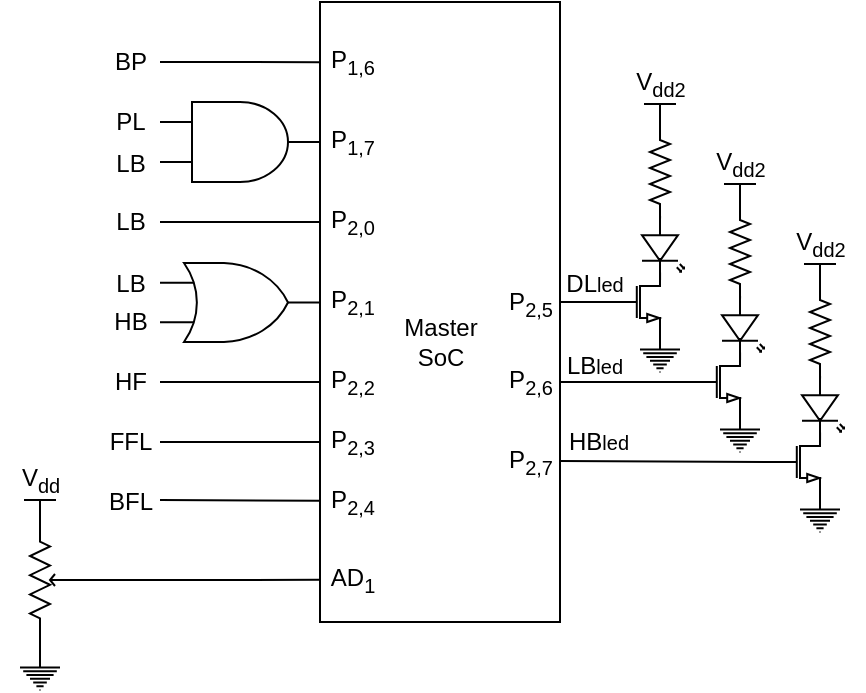 <mxfile version="24.7.8">
  <diagram name="Page-1" id="LLO-eIzP6vQ0NBbhdD1E">
    <mxGraphModel dx="1687" dy="984" grid="1" gridSize="10" guides="1" tooltips="1" connect="1" arrows="1" fold="1" page="1" pageScale="1" pageWidth="850" pageHeight="1100" math="0" shadow="0">
      <root>
        <mxCell id="0" />
        <mxCell id="1" parent="0" />
        <mxCell id="iXc4PCOMzG93QPrR9z8e-1" value="" style="rounded=0;whiteSpace=wrap;html=1;snapToPoint=1;arcSize=12;" parent="1" vertex="1">
          <mxGeometry x="320" y="50" width="120" height="310" as="geometry" />
        </mxCell>
        <mxCell id="iXc4PCOMzG93QPrR9z8e-4" value="PL" style="text;html=1;align=center;verticalAlign=middle;resizable=1;points=[];autosize=1;strokeColor=none;fillColor=none;strokeWidth=1;" parent="1" vertex="1">
          <mxGeometry x="205" y="100" width="40" height="20" as="geometry" />
        </mxCell>
        <mxCell id="iXc4PCOMzG93QPrR9z8e-6" value="P&lt;sub&gt;2,0&lt;/sub&gt;" style="text;html=1;align=center;verticalAlign=middle;resizable=1;points=[];autosize=1;strokeColor=none;fillColor=none;" parent="1" vertex="1">
          <mxGeometry x="311" y="145" width="50" height="30" as="geometry" />
        </mxCell>
        <mxCell id="iXc4PCOMzG93QPrR9z8e-10" value="Master&lt;div&gt;SoC&lt;/div&gt;" style="text;html=1;align=center;verticalAlign=middle;resizable=0;points=[];autosize=1;strokeColor=none;fillColor=none;" parent="1" vertex="1">
          <mxGeometry x="350" y="200" width="60" height="40" as="geometry" />
        </mxCell>
        <mxCell id="iXc4PCOMzG93QPrR9z8e-12" value="" style="verticalLabelPosition=bottom;shadow=0;dashed=0;align=center;html=1;verticalAlign=top;shape=mxgraph.electrical.logic_gates.logic_gate;operation=and;" parent="1" vertex="1">
          <mxGeometry x="240" y="100" width="80" height="40" as="geometry" />
        </mxCell>
        <mxCell id="iXc4PCOMzG93QPrR9z8e-20" value="" style="verticalLabelPosition=bottom;shadow=0;dashed=0;align=center;html=1;verticalAlign=top;shape=mxgraph.electrical.transistors.nmos;pointerEvents=1;strokeWidth=1;" parent="1" vertex="1">
          <mxGeometry x="541" y="258" width="30" height="44" as="geometry" />
        </mxCell>
        <mxCell id="iXc4PCOMzG93QPrR9z8e-21" value="" style="pointerEvents=1;verticalLabelPosition=bottom;shadow=0;dashed=0;align=center;html=1;verticalAlign=top;shape=mxgraph.electrical.signal_sources.protective_earth;strokeWidth=1;" parent="1" vertex="1">
          <mxGeometry x="560" y="300" width="20" height="15" as="geometry" />
        </mxCell>
        <mxCell id="iXc4PCOMzG93QPrR9z8e-22" value="" style="verticalLabelPosition=bottom;shadow=0;dashed=0;align=center;html=1;verticalAlign=top;shape=mxgraph.electrical.opto_electronics.led_2;pointerEvents=1;direction=south;strokeWidth=1;" parent="1" vertex="1">
          <mxGeometry x="561" y="237" width="21" height="32" as="geometry" />
        </mxCell>
        <mxCell id="iXc4PCOMzG93QPrR9z8e-23" value="" style="pointerEvents=1;verticalLabelPosition=bottom;shadow=0;dashed=0;align=center;html=1;verticalAlign=top;shape=mxgraph.electrical.resistors.resistor_2;direction=south;strokeWidth=1;" parent="1" vertex="1">
          <mxGeometry x="565" y="190" width="10" height="50" as="geometry" />
        </mxCell>
        <mxCell id="iXc4PCOMzG93QPrR9z8e-24" value="V&lt;sub&gt;dd&lt;/sub&gt;" style="verticalLabelPosition=top;verticalAlign=bottom;shape=mxgraph.electrical.signal_sources.vdd;shadow=0;dashed=0;align=center;strokeWidth=1;fontSize=24;html=1;flipV=1;noLabel=1;" parent="1" vertex="1">
          <mxGeometry x="562" y="181" width="16" height="12" as="geometry" />
        </mxCell>
        <mxCell id="iXc4PCOMzG93QPrR9z8e-25" value="V&lt;sub&gt;dd2&lt;/sub&gt;" style="text;html=1;align=center;verticalAlign=middle;resizable=0;points=[];autosize=1;strokeColor=none;fillColor=none;strokeWidth=1;" parent="1" vertex="1">
          <mxGeometry x="548" y="156" width="44" height="30" as="geometry" />
        </mxCell>
        <mxCell id="iXc4PCOMzG93QPrR9z8e-26" value="" style="endArrow=none;html=1;rounded=0;entryX=0.5;entryY=0;entryDx=0;entryDy=0;entryPerimeter=0;exitX=0;exitY=0.5;exitDx=0;exitDy=0;exitPerimeter=0;strokeWidth=1;" parent="1" source="iXc4PCOMzG93QPrR9z8e-23" target="iXc4PCOMzG93QPrR9z8e-24" edge="1">
          <mxGeometry width="50" height="50" relative="1" as="geometry">
            <mxPoint x="540" y="180.5" as="sourcePoint" />
            <mxPoint x="590" y="130.5" as="targetPoint" />
          </mxGeometry>
        </mxCell>
        <mxCell id="iXc4PCOMzG93QPrR9z8e-27" value="" style="endArrow=none;html=1;rounded=0;entryX=1;entryY=0.5;entryDx=0;entryDy=0;entryPerimeter=0;exitX=0;exitY=0.57;exitDx=0;exitDy=0;exitPerimeter=0;strokeWidth=1;" parent="1" source="iXc4PCOMzG93QPrR9z8e-22" target="iXc4PCOMzG93QPrR9z8e-23" edge="1">
          <mxGeometry width="50" height="50" relative="1" as="geometry">
            <mxPoint x="540" y="180.5" as="sourcePoint" />
            <mxPoint x="590" y="130.5" as="targetPoint" />
          </mxGeometry>
        </mxCell>
        <mxCell id="iXc4PCOMzG93QPrR9z8e-28" value="" style="endArrow=none;html=1;rounded=0;exitX=1;exitY=0.57;exitDx=0;exitDy=0;exitPerimeter=0;entryX=1;entryY=0;entryDx=0;entryDy=0;entryPerimeter=0;strokeWidth=1;" parent="1" source="iXc4PCOMzG93QPrR9z8e-22" target="iXc4PCOMzG93QPrR9z8e-20" edge="1">
          <mxGeometry width="50" height="50" relative="1" as="geometry">
            <mxPoint x="540" y="180.5" as="sourcePoint" />
            <mxPoint x="590" y="130.5" as="targetPoint" />
          </mxGeometry>
        </mxCell>
        <mxCell id="iXc4PCOMzG93QPrR9z8e-29" value="" style="endArrow=none;html=1;rounded=0;entryX=1;entryY=1;entryDx=0;entryDy=0;entryPerimeter=0;exitX=0.5;exitY=0;exitDx=0;exitDy=0;exitPerimeter=0;strokeWidth=1;" parent="1" source="iXc4PCOMzG93QPrR9z8e-21" target="iXc4PCOMzG93QPrR9z8e-20" edge="1">
          <mxGeometry width="50" height="50" relative="1" as="geometry">
            <mxPoint x="540" y="180.5" as="sourcePoint" />
            <mxPoint x="590" y="130.5" as="targetPoint" />
          </mxGeometry>
        </mxCell>
        <mxCell id="iXc4PCOMzG93QPrR9z8e-44" value="LB" style="text;html=1;align=center;verticalAlign=middle;resizable=1;points=[];autosize=1;strokeColor=none;fillColor=none;strokeWidth=1;" parent="1" vertex="1">
          <mxGeometry x="205" y="116" width="40" height="30" as="geometry" />
        </mxCell>
        <mxCell id="iXc4PCOMzG93QPrR9z8e-45" value="" style="verticalLabelPosition=bottom;shadow=0;dashed=0;align=center;html=1;verticalAlign=top;shape=mxgraph.electrical.logic_gates.logic_gate;operation=or;" parent="1" vertex="1">
          <mxGeometry x="240" y="180.5" width="80" height="39.5" as="geometry" />
        </mxCell>
        <mxCell id="iXc4PCOMzG93QPrR9z8e-47" value="LB" style="text;html=1;align=center;verticalAlign=middle;resizable=1;points=[];autosize=1;strokeColor=none;fillColor=none;strokeWidth=1;" parent="1" vertex="1">
          <mxGeometry x="205" y="176" width="40" height="30" as="geometry" />
        </mxCell>
        <mxCell id="iXc4PCOMzG93QPrR9z8e-49" value="HB" style="text;html=1;align=center;verticalAlign=middle;resizable=1;points=[];autosize=1;strokeColor=none;fillColor=none;strokeWidth=1;" parent="1" vertex="1">
          <mxGeometry x="205" y="195" width="40" height="30" as="geometry" />
        </mxCell>
        <mxCell id="iXc4PCOMzG93QPrR9z8e-71" value="" style="endArrow=none;html=1;rounded=0;" parent="1" edge="1">
          <mxGeometry width="50" height="50" relative="1" as="geometry">
            <mxPoint x="320" y="240" as="sourcePoint" />
            <mxPoint x="240" y="240" as="targetPoint" />
          </mxGeometry>
        </mxCell>
        <mxCell id="iXc4PCOMzG93QPrR9z8e-72" value="HF" style="text;html=1;align=center;verticalAlign=middle;resizable=1;points=[];autosize=1;strokeColor=none;fillColor=none;strokeWidth=1;" parent="1" vertex="1">
          <mxGeometry x="205" y="225" width="40" height="30" as="geometry" />
        </mxCell>
        <mxCell id="iXc4PCOMzG93QPrR9z8e-74" value="FFL" style="text;html=1;align=center;verticalAlign=middle;resizable=1;points=[];autosize=1;strokeColor=none;fillColor=none;strokeWidth=1;" parent="1" vertex="1">
          <mxGeometry x="205" y="260" width="40" height="19" as="geometry" />
        </mxCell>
        <mxCell id="iXc4PCOMzG93QPrR9z8e-75" value="BFL" style="text;html=1;align=center;verticalAlign=middle;resizable=1;points=[];autosize=1;strokeColor=none;fillColor=none;strokeWidth=1;" parent="1" vertex="1">
          <mxGeometry x="200" y="289" width="50" height="21" as="geometry" />
        </mxCell>
        <mxCell id="iXc4PCOMzG93QPrR9z8e-76" value="" style="endArrow=none;html=1;rounded=0;" parent="1" edge="1">
          <mxGeometry width="50" height="50" relative="1" as="geometry">
            <mxPoint x="240" y="270" as="sourcePoint" />
            <mxPoint x="320" y="270" as="targetPoint" />
          </mxGeometry>
        </mxCell>
        <mxCell id="iXc4PCOMzG93QPrR9z8e-77" value="" style="endArrow=none;html=1;rounded=0;entryX=0;entryY=0.75;entryDx=0;entryDy=0;" parent="1" edge="1">
          <mxGeometry width="50" height="50" relative="1" as="geometry">
            <mxPoint x="240" y="299" as="sourcePoint" />
            <mxPoint x="320" y="299.4" as="targetPoint" />
          </mxGeometry>
        </mxCell>
        <mxCell id="iXc4PCOMzG93QPrR9z8e-84" value="" style="endArrow=none;html=1;rounded=0;entryX=0;entryY=0.5;entryDx=0;entryDy=0;entryPerimeter=0;" parent="1" target="iXc4PCOMzG93QPrR9z8e-104" edge="1">
          <mxGeometry width="50" height="50" relative="1" as="geometry">
            <mxPoint x="440" y="240" as="sourcePoint" />
            <mxPoint x="480" y="240" as="targetPoint" />
          </mxGeometry>
        </mxCell>
        <mxCell id="iXc4PCOMzG93QPrR9z8e-85" value="LB&lt;span style=&quot;font-size: 10px;&quot;&gt;led&lt;/span&gt;" style="text;html=1;align=center;verticalAlign=middle;resizable=1;points=[];autosize=1;strokeColor=none;fillColor=none;strokeWidth=1;" parent="1" vertex="1">
          <mxGeometry x="432" y="217" width="50" height="30" as="geometry" />
        </mxCell>
        <mxCell id="iXc4PCOMzG93QPrR9z8e-86" value="" style="endArrow=none;html=1;rounded=0;entryX=0;entryY=0.5;entryDx=0;entryDy=0;entryPerimeter=0;" parent="1" target="iXc4PCOMzG93QPrR9z8e-20" edge="1">
          <mxGeometry width="50" height="50" relative="1" as="geometry">
            <mxPoint x="440" y="279.5" as="sourcePoint" />
            <mxPoint x="480" y="279.5" as="targetPoint" />
          </mxGeometry>
        </mxCell>
        <mxCell id="iXc4PCOMzG93QPrR9z8e-87" value="HB&lt;span style=&quot;font-size: 10px;&quot;&gt;led&lt;/span&gt;" style="text;html=1;align=center;verticalAlign=middle;resizable=1;points=[];autosize=1;strokeColor=none;fillColor=none;strokeWidth=1;" parent="1" vertex="1">
          <mxGeometry x="434" y="254.5" width="50" height="30" as="geometry" />
        </mxCell>
        <mxCell id="iXc4PCOMzG93QPrR9z8e-104" value="" style="verticalLabelPosition=bottom;shadow=0;dashed=0;align=center;html=1;verticalAlign=top;shape=mxgraph.electrical.transistors.nmos;pointerEvents=1;strokeWidth=1;" parent="1" vertex="1">
          <mxGeometry x="501" y="218" width="30" height="44" as="geometry" />
        </mxCell>
        <mxCell id="iXc4PCOMzG93QPrR9z8e-105" value="" style="pointerEvents=1;verticalLabelPosition=bottom;shadow=0;dashed=0;align=center;html=1;verticalAlign=top;shape=mxgraph.electrical.signal_sources.protective_earth;strokeWidth=1;" parent="1" vertex="1">
          <mxGeometry x="520" y="260" width="20" height="15" as="geometry" />
        </mxCell>
        <mxCell id="iXc4PCOMzG93QPrR9z8e-106" value="" style="verticalLabelPosition=bottom;shadow=0;dashed=0;align=center;html=1;verticalAlign=top;shape=mxgraph.electrical.opto_electronics.led_2;pointerEvents=1;direction=south;strokeWidth=1;" parent="1" vertex="1">
          <mxGeometry x="521" y="197" width="21" height="32" as="geometry" />
        </mxCell>
        <mxCell id="iXc4PCOMzG93QPrR9z8e-107" value="" style="pointerEvents=1;verticalLabelPosition=bottom;shadow=0;dashed=0;align=center;html=1;verticalAlign=top;shape=mxgraph.electrical.resistors.resistor_2;direction=south;strokeWidth=1;" parent="1" vertex="1">
          <mxGeometry x="525" y="150" width="10" height="50" as="geometry" />
        </mxCell>
        <mxCell id="iXc4PCOMzG93QPrR9z8e-108" value="V&lt;sub&gt;dd&lt;/sub&gt;" style="verticalLabelPosition=top;verticalAlign=bottom;shape=mxgraph.electrical.signal_sources.vdd;shadow=0;dashed=0;align=center;strokeWidth=1;fontSize=24;html=1;flipV=1;noLabel=1;" parent="1" vertex="1">
          <mxGeometry x="522" y="141" width="16" height="12" as="geometry" />
        </mxCell>
        <mxCell id="iXc4PCOMzG93QPrR9z8e-109" value="V&lt;sub&gt;dd2&lt;/sub&gt;" style="text;html=1;align=center;verticalAlign=middle;resizable=0;points=[];autosize=1;strokeColor=none;fillColor=none;strokeWidth=1;" parent="1" vertex="1">
          <mxGeometry x="508" y="116" width="44" height="30" as="geometry" />
        </mxCell>
        <mxCell id="iXc4PCOMzG93QPrR9z8e-110" value="" style="endArrow=none;html=1;rounded=0;entryX=0.5;entryY=0;entryDx=0;entryDy=0;entryPerimeter=0;exitX=0;exitY=0.5;exitDx=0;exitDy=0;exitPerimeter=0;strokeWidth=1;" parent="1" source="iXc4PCOMzG93QPrR9z8e-107" target="iXc4PCOMzG93QPrR9z8e-108" edge="1">
          <mxGeometry width="50" height="50" relative="1" as="geometry">
            <mxPoint x="500" y="140.5" as="sourcePoint" />
            <mxPoint x="550" y="90.5" as="targetPoint" />
          </mxGeometry>
        </mxCell>
        <mxCell id="iXc4PCOMzG93QPrR9z8e-111" value="" style="endArrow=none;html=1;rounded=0;entryX=1;entryY=0.5;entryDx=0;entryDy=0;entryPerimeter=0;exitX=0;exitY=0.57;exitDx=0;exitDy=0;exitPerimeter=0;strokeWidth=1;" parent="1" source="iXc4PCOMzG93QPrR9z8e-106" target="iXc4PCOMzG93QPrR9z8e-107" edge="1">
          <mxGeometry width="50" height="50" relative="1" as="geometry">
            <mxPoint x="500" y="140.5" as="sourcePoint" />
            <mxPoint x="550" y="90.5" as="targetPoint" />
          </mxGeometry>
        </mxCell>
        <mxCell id="iXc4PCOMzG93QPrR9z8e-112" value="" style="endArrow=none;html=1;rounded=0;exitX=1;exitY=0.57;exitDx=0;exitDy=0;exitPerimeter=0;entryX=1;entryY=0;entryDx=0;entryDy=0;entryPerimeter=0;strokeWidth=1;" parent="1" source="iXc4PCOMzG93QPrR9z8e-106" target="iXc4PCOMzG93QPrR9z8e-104" edge="1">
          <mxGeometry width="50" height="50" relative="1" as="geometry">
            <mxPoint x="500" y="140.5" as="sourcePoint" />
            <mxPoint x="550" y="90.5" as="targetPoint" />
          </mxGeometry>
        </mxCell>
        <mxCell id="iXc4PCOMzG93QPrR9z8e-113" value="" style="endArrow=none;html=1;rounded=0;entryX=1;entryY=1;entryDx=0;entryDy=0;entryPerimeter=0;exitX=0.5;exitY=0;exitDx=0;exitDy=0;exitPerimeter=0;strokeWidth=1;" parent="1" source="iXc4PCOMzG93QPrR9z8e-105" target="iXc4PCOMzG93QPrR9z8e-104" edge="1">
          <mxGeometry width="50" height="50" relative="1" as="geometry">
            <mxPoint x="500" y="140.5" as="sourcePoint" />
            <mxPoint x="550" y="90.5" as="targetPoint" />
          </mxGeometry>
        </mxCell>
        <mxCell id="iXc4PCOMzG93QPrR9z8e-116" value="P&lt;sub&gt;2,1&lt;/sub&gt;" style="text;html=1;align=center;verticalAlign=middle;resizable=1;points=[];autosize=1;strokeColor=none;fillColor=none;" parent="1" vertex="1">
          <mxGeometry x="311" y="185.25" width="50" height="30" as="geometry" />
        </mxCell>
        <mxCell id="iXc4PCOMzG93QPrR9z8e-117" value="P&lt;sub&gt;2,2&lt;/sub&gt;" style="text;html=1;align=center;verticalAlign=middle;resizable=1;points=[];autosize=1;strokeColor=none;fillColor=none;" parent="1" vertex="1">
          <mxGeometry x="311" y="225" width="50" height="30" as="geometry" />
        </mxCell>
        <mxCell id="iXc4PCOMzG93QPrR9z8e-118" value="P&lt;sub&gt;2,3&lt;/sub&gt;" style="text;html=1;align=center;verticalAlign=middle;resizable=1;points=[];autosize=1;strokeColor=none;fillColor=none;" parent="1" vertex="1">
          <mxGeometry x="311" y="254.5" width="50" height="30" as="geometry" />
        </mxCell>
        <mxCell id="iXc4PCOMzG93QPrR9z8e-119" value="P&lt;sub&gt;2,4&lt;/sub&gt;" style="text;html=1;align=center;verticalAlign=middle;resizable=1;points=[];autosize=1;strokeColor=none;fillColor=none;" parent="1" vertex="1">
          <mxGeometry x="311" y="284.5" width="50" height="30" as="geometry" />
        </mxCell>
        <mxCell id="iXc4PCOMzG93QPrR9z8e-120" value="P&lt;sub&gt;2,5&lt;/sub&gt;" style="text;html=1;align=center;verticalAlign=middle;resizable=1;points=[];autosize=1;strokeColor=none;fillColor=none;" parent="1" vertex="1">
          <mxGeometry x="400" y="186" width="50" height="30" as="geometry" />
        </mxCell>
        <mxCell id="iXc4PCOMzG93QPrR9z8e-121" value="P&lt;sub&gt;2,6&lt;/sub&gt;" style="text;html=1;align=center;verticalAlign=middle;resizable=1;points=[];autosize=1;strokeColor=none;fillColor=none;" parent="1" vertex="1">
          <mxGeometry x="400" y="225" width="50" height="30" as="geometry" />
        </mxCell>
        <mxCell id="rGx3f8-kPxFmlMORPi0y-4" value="" style="verticalLabelPosition=bottom;shadow=0;dashed=0;align=center;html=1;verticalAlign=top;shape=mxgraph.electrical.transistors.nmos;pointerEvents=1;strokeWidth=1;" parent="1" vertex="1">
          <mxGeometry x="461" y="178" width="30" height="44" as="geometry" />
        </mxCell>
        <mxCell id="rGx3f8-kPxFmlMORPi0y-5" value="" style="pointerEvents=1;verticalLabelPosition=bottom;shadow=0;dashed=0;align=center;html=1;verticalAlign=top;shape=mxgraph.electrical.signal_sources.protective_earth;strokeWidth=1;" parent="1" vertex="1">
          <mxGeometry x="480" y="220" width="20" height="15" as="geometry" />
        </mxCell>
        <mxCell id="rGx3f8-kPxFmlMORPi0y-6" value="" style="verticalLabelPosition=bottom;shadow=0;dashed=0;align=center;html=1;verticalAlign=top;shape=mxgraph.electrical.opto_electronics.led_2;pointerEvents=1;direction=south;strokeWidth=1;" parent="1" vertex="1">
          <mxGeometry x="481" y="157" width="21" height="32" as="geometry" />
        </mxCell>
        <mxCell id="rGx3f8-kPxFmlMORPi0y-7" value="" style="pointerEvents=1;verticalLabelPosition=bottom;shadow=0;dashed=0;align=center;html=1;verticalAlign=top;shape=mxgraph.electrical.resistors.resistor_2;direction=south;strokeWidth=1;" parent="1" vertex="1">
          <mxGeometry x="485" y="110" width="10" height="50" as="geometry" />
        </mxCell>
        <mxCell id="rGx3f8-kPxFmlMORPi0y-8" value="V&lt;sub&gt;dd&lt;/sub&gt;" style="verticalLabelPosition=top;verticalAlign=bottom;shape=mxgraph.electrical.signal_sources.vdd;shadow=0;dashed=0;align=center;strokeWidth=1;fontSize=24;html=1;flipV=1;noLabel=1;" parent="1" vertex="1">
          <mxGeometry x="482" y="101" width="16" height="12" as="geometry" />
        </mxCell>
        <mxCell id="rGx3f8-kPxFmlMORPi0y-9" value="V&lt;sub&gt;dd2&lt;/sub&gt;" style="text;html=1;align=center;verticalAlign=middle;resizable=0;points=[];autosize=1;strokeColor=none;fillColor=none;strokeWidth=1;" parent="1" vertex="1">
          <mxGeometry x="468" y="76" width="44" height="30" as="geometry" />
        </mxCell>
        <mxCell id="rGx3f8-kPxFmlMORPi0y-10" value="" style="endArrow=none;html=1;rounded=0;entryX=0.5;entryY=0;entryDx=0;entryDy=0;entryPerimeter=0;exitX=0;exitY=0.5;exitDx=0;exitDy=0;exitPerimeter=0;strokeWidth=1;" parent="1" source="rGx3f8-kPxFmlMORPi0y-7" target="rGx3f8-kPxFmlMORPi0y-8" edge="1">
          <mxGeometry width="50" height="50" relative="1" as="geometry">
            <mxPoint x="460" y="100.5" as="sourcePoint" />
            <mxPoint x="510" y="50.5" as="targetPoint" />
          </mxGeometry>
        </mxCell>
        <mxCell id="rGx3f8-kPxFmlMORPi0y-11" value="" style="endArrow=none;html=1;rounded=0;entryX=1;entryY=0.5;entryDx=0;entryDy=0;entryPerimeter=0;exitX=0;exitY=0.57;exitDx=0;exitDy=0;exitPerimeter=0;strokeWidth=1;" parent="1" source="rGx3f8-kPxFmlMORPi0y-6" target="rGx3f8-kPxFmlMORPi0y-7" edge="1">
          <mxGeometry width="50" height="50" relative="1" as="geometry">
            <mxPoint x="460" y="100.5" as="sourcePoint" />
            <mxPoint x="510" y="50.5" as="targetPoint" />
          </mxGeometry>
        </mxCell>
        <mxCell id="rGx3f8-kPxFmlMORPi0y-12" value="" style="endArrow=none;html=1;rounded=0;exitX=1;exitY=0.57;exitDx=0;exitDy=0;exitPerimeter=0;entryX=1;entryY=0;entryDx=0;entryDy=0;entryPerimeter=0;strokeWidth=1;" parent="1" source="rGx3f8-kPxFmlMORPi0y-6" target="rGx3f8-kPxFmlMORPi0y-4" edge="1">
          <mxGeometry width="50" height="50" relative="1" as="geometry">
            <mxPoint x="460" y="100.5" as="sourcePoint" />
            <mxPoint x="510" y="50.5" as="targetPoint" />
          </mxGeometry>
        </mxCell>
        <mxCell id="rGx3f8-kPxFmlMORPi0y-13" value="" style="endArrow=none;html=1;rounded=0;entryX=1;entryY=1;entryDx=0;entryDy=0;entryPerimeter=0;exitX=0.5;exitY=0;exitDx=0;exitDy=0;exitPerimeter=0;strokeWidth=1;" parent="1" source="rGx3f8-kPxFmlMORPi0y-5" target="rGx3f8-kPxFmlMORPi0y-4" edge="1">
          <mxGeometry width="50" height="50" relative="1" as="geometry">
            <mxPoint x="460" y="100.5" as="sourcePoint" />
            <mxPoint x="510" y="50.5" as="targetPoint" />
          </mxGeometry>
        </mxCell>
        <mxCell id="rGx3f8-kPxFmlMORPi0y-14" value="" style="endArrow=none;html=1;rounded=0;exitX=0;exitY=0.5;exitDx=0;exitDy=0;exitPerimeter=0;" parent="1" source="rGx3f8-kPxFmlMORPi0y-4" edge="1">
          <mxGeometry width="50" height="50" relative="1" as="geometry">
            <mxPoint x="480" y="230" as="sourcePoint" />
            <mxPoint x="440" y="200" as="targetPoint" />
          </mxGeometry>
        </mxCell>
        <mxCell id="rGx3f8-kPxFmlMORPi0y-15" value="DL&lt;span style=&quot;font-size: 10px;&quot;&gt;led&lt;/span&gt;" style="text;html=1;align=center;verticalAlign=middle;resizable=1;points=[];autosize=1;strokeColor=none;fillColor=none;strokeWidth=1;" parent="1" vertex="1">
          <mxGeometry x="432" y="175.5" width="50" height="30" as="geometry" />
        </mxCell>
        <mxCell id="rGx3f8-kPxFmlMORPi0y-16" value="" style="endArrow=none;html=1;rounded=0;entryX=0;entryY=0.355;entryDx=0;entryDy=0;entryPerimeter=0;" parent="1" target="iXc4PCOMzG93QPrR9z8e-1" edge="1">
          <mxGeometry width="50" height="50" relative="1" as="geometry">
            <mxPoint x="240" y="160" as="sourcePoint" />
            <mxPoint x="310" y="160" as="targetPoint" />
          </mxGeometry>
        </mxCell>
        <mxCell id="rGx3f8-kPxFmlMORPi0y-17" value="LB" style="text;html=1;align=center;verticalAlign=middle;resizable=1;points=[];autosize=1;strokeColor=none;fillColor=none;strokeWidth=1;" parent="1" vertex="1">
          <mxGeometry x="205" y="145" width="40" height="30" as="geometry" />
        </mxCell>
        <mxCell id="rGx3f8-kPxFmlMORPi0y-18" value="P&lt;sub&gt;1,7&lt;/sub&gt;" style="text;html=1;align=center;verticalAlign=middle;resizable=1;points=[];autosize=1;strokeColor=none;fillColor=none;" parent="1" vertex="1">
          <mxGeometry x="311" y="105" width="50" height="30" as="geometry" />
        </mxCell>
        <mxCell id="rGx3f8-kPxFmlMORPi0y-19" value="P&lt;sub&gt;2,7&lt;/sub&gt;" style="text;html=1;align=center;verticalAlign=middle;resizable=1;points=[];autosize=1;strokeColor=none;fillColor=none;" parent="1" vertex="1">
          <mxGeometry x="400" y="265" width="50" height="30" as="geometry" />
        </mxCell>
        <mxCell id="rGx3f8-kPxFmlMORPi0y-21" value="" style="endArrow=none;html=1;rounded=0;exitX=0;exitY=0.097;exitDx=0;exitDy=0;exitPerimeter=0;" parent="1" source="iXc4PCOMzG93QPrR9z8e-1" edge="1">
          <mxGeometry width="50" height="50" relative="1" as="geometry">
            <mxPoint x="500" y="270" as="sourcePoint" />
            <mxPoint x="240" y="80" as="targetPoint" />
          </mxGeometry>
        </mxCell>
        <mxCell id="rGx3f8-kPxFmlMORPi0y-22" value="BP" style="text;html=1;align=center;verticalAlign=middle;resizable=1;points=[];autosize=1;strokeColor=none;fillColor=none;" parent="1" vertex="1">
          <mxGeometry x="210" y="70" width="30" height="20" as="geometry" />
        </mxCell>
        <mxCell id="rGx3f8-kPxFmlMORPi0y-23" value="P&lt;sub&gt;1,6&lt;/sub&gt;" style="text;html=1;align=center;verticalAlign=middle;resizable=1;points=[];autosize=1;strokeColor=none;fillColor=none;" parent="1" vertex="1">
          <mxGeometry x="311" y="65" width="50" height="30" as="geometry" />
        </mxCell>
        <mxCell id="--DdS3D5ZMRDlKWMTrQ_-1" value="AD&lt;sub&gt;1&lt;/sub&gt;" style="text;html=1;align=center;verticalAlign=middle;resizable=1;points=[];autosize=1;strokeColor=none;fillColor=none;" vertex="1" parent="1">
          <mxGeometry x="313.5" y="326" width="45" height="26" as="geometry" />
        </mxCell>
        <mxCell id="--DdS3D5ZMRDlKWMTrQ_-2" value="V&lt;sub&gt;dd&lt;/sub&gt;" style="verticalLabelPosition=top;verticalAlign=bottom;shape=mxgraph.electrical.signal_sources.vdd;shadow=0;dashed=0;align=center;strokeWidth=1;fontSize=24;html=1;flipV=1;noLabel=1;" vertex="1" parent="1">
          <mxGeometry x="172" y="299" width="16" height="12" as="geometry" />
        </mxCell>
        <mxCell id="--DdS3D5ZMRDlKWMTrQ_-3" value="V&lt;sub&gt;dd&lt;/sub&gt;" style="text;html=1;align=center;verticalAlign=middle;resizable=1;points=[];autosize=1;strokeColor=none;fillColor=none;strokeWidth=1;" vertex="1" parent="1">
          <mxGeometry x="160" y="279" width="40" height="20" as="geometry" />
        </mxCell>
        <mxCell id="--DdS3D5ZMRDlKWMTrQ_-4" value="" style="pointerEvents=1;verticalLabelPosition=bottom;shadow=0;dashed=0;align=center;html=1;verticalAlign=top;shape=mxgraph.electrical.resistors.potentiometer_2;direction=north;" vertex="1" parent="1">
          <mxGeometry x="175" y="309" width="20" height="60" as="geometry" />
        </mxCell>
        <mxCell id="--DdS3D5ZMRDlKWMTrQ_-5" value="" style="pointerEvents=1;verticalLabelPosition=bottom;shadow=0;dashed=0;align=center;html=1;verticalAlign=top;shape=mxgraph.electrical.signal_sources.protective_earth;strokeWidth=1;" vertex="1" parent="1">
          <mxGeometry x="170" y="379" width="20" height="15" as="geometry" />
        </mxCell>
        <mxCell id="--DdS3D5ZMRDlKWMTrQ_-6" value="" style="endArrow=none;html=1;rounded=0;entryX=0;entryY=0.25;entryDx=0;entryDy=0;entryPerimeter=0;exitX=0.5;exitY=0;exitDx=0;exitDy=0;exitPerimeter=0;" edge="1" parent="1" source="--DdS3D5ZMRDlKWMTrQ_-5" target="--DdS3D5ZMRDlKWMTrQ_-4">
          <mxGeometry width="50" height="50" relative="1" as="geometry">
            <mxPoint x="290" y="419" as="sourcePoint" />
            <mxPoint x="340" y="369" as="targetPoint" />
          </mxGeometry>
        </mxCell>
        <mxCell id="--DdS3D5ZMRDlKWMTrQ_-7" value="" style="endArrow=none;html=1;rounded=0;exitX=0.5;exitY=1;exitDx=0;exitDy=0;exitPerimeter=0;entryX=0;entryY=0.932;entryDx=0;entryDy=0;entryPerimeter=0;" edge="1" parent="1" source="--DdS3D5ZMRDlKWMTrQ_-4" target="iXc4PCOMzG93QPrR9z8e-1">
          <mxGeometry width="50" height="50" relative="1" as="geometry">
            <mxPoint x="157" y="330.5" as="sourcePoint" />
            <mxPoint x="310" y="339" as="targetPoint" />
          </mxGeometry>
        </mxCell>
      </root>
    </mxGraphModel>
  </diagram>
</mxfile>
